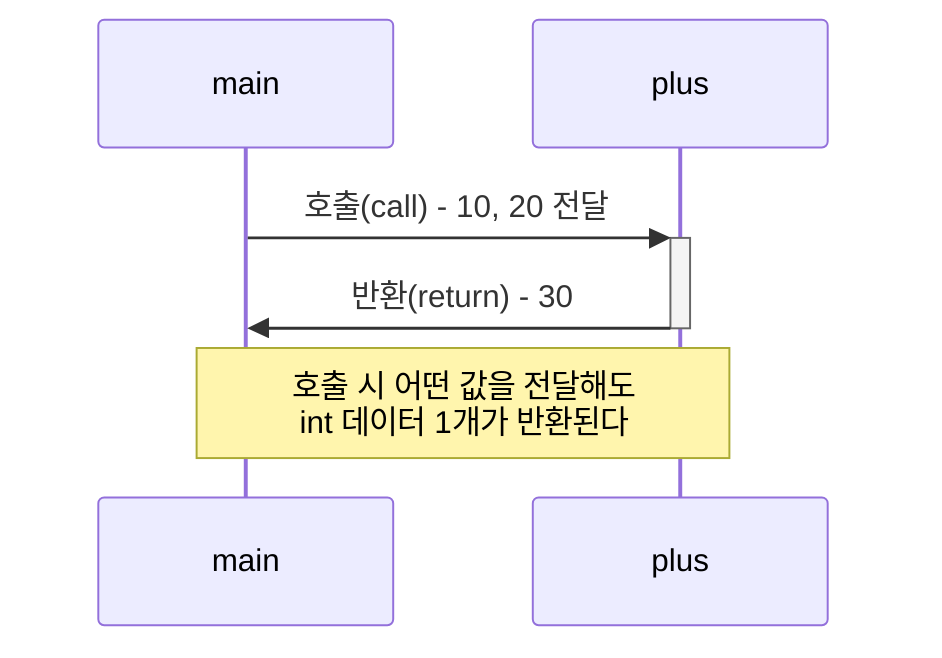 sequenceDiagram
    main->>+plus: 호출(call) - 10, 20 전달
    plus->>-main: 반환(return) - 30
    Note Over main,plus:호출 시 어떤 값을 전달해도<br>int 데이터 1개가 반환된다